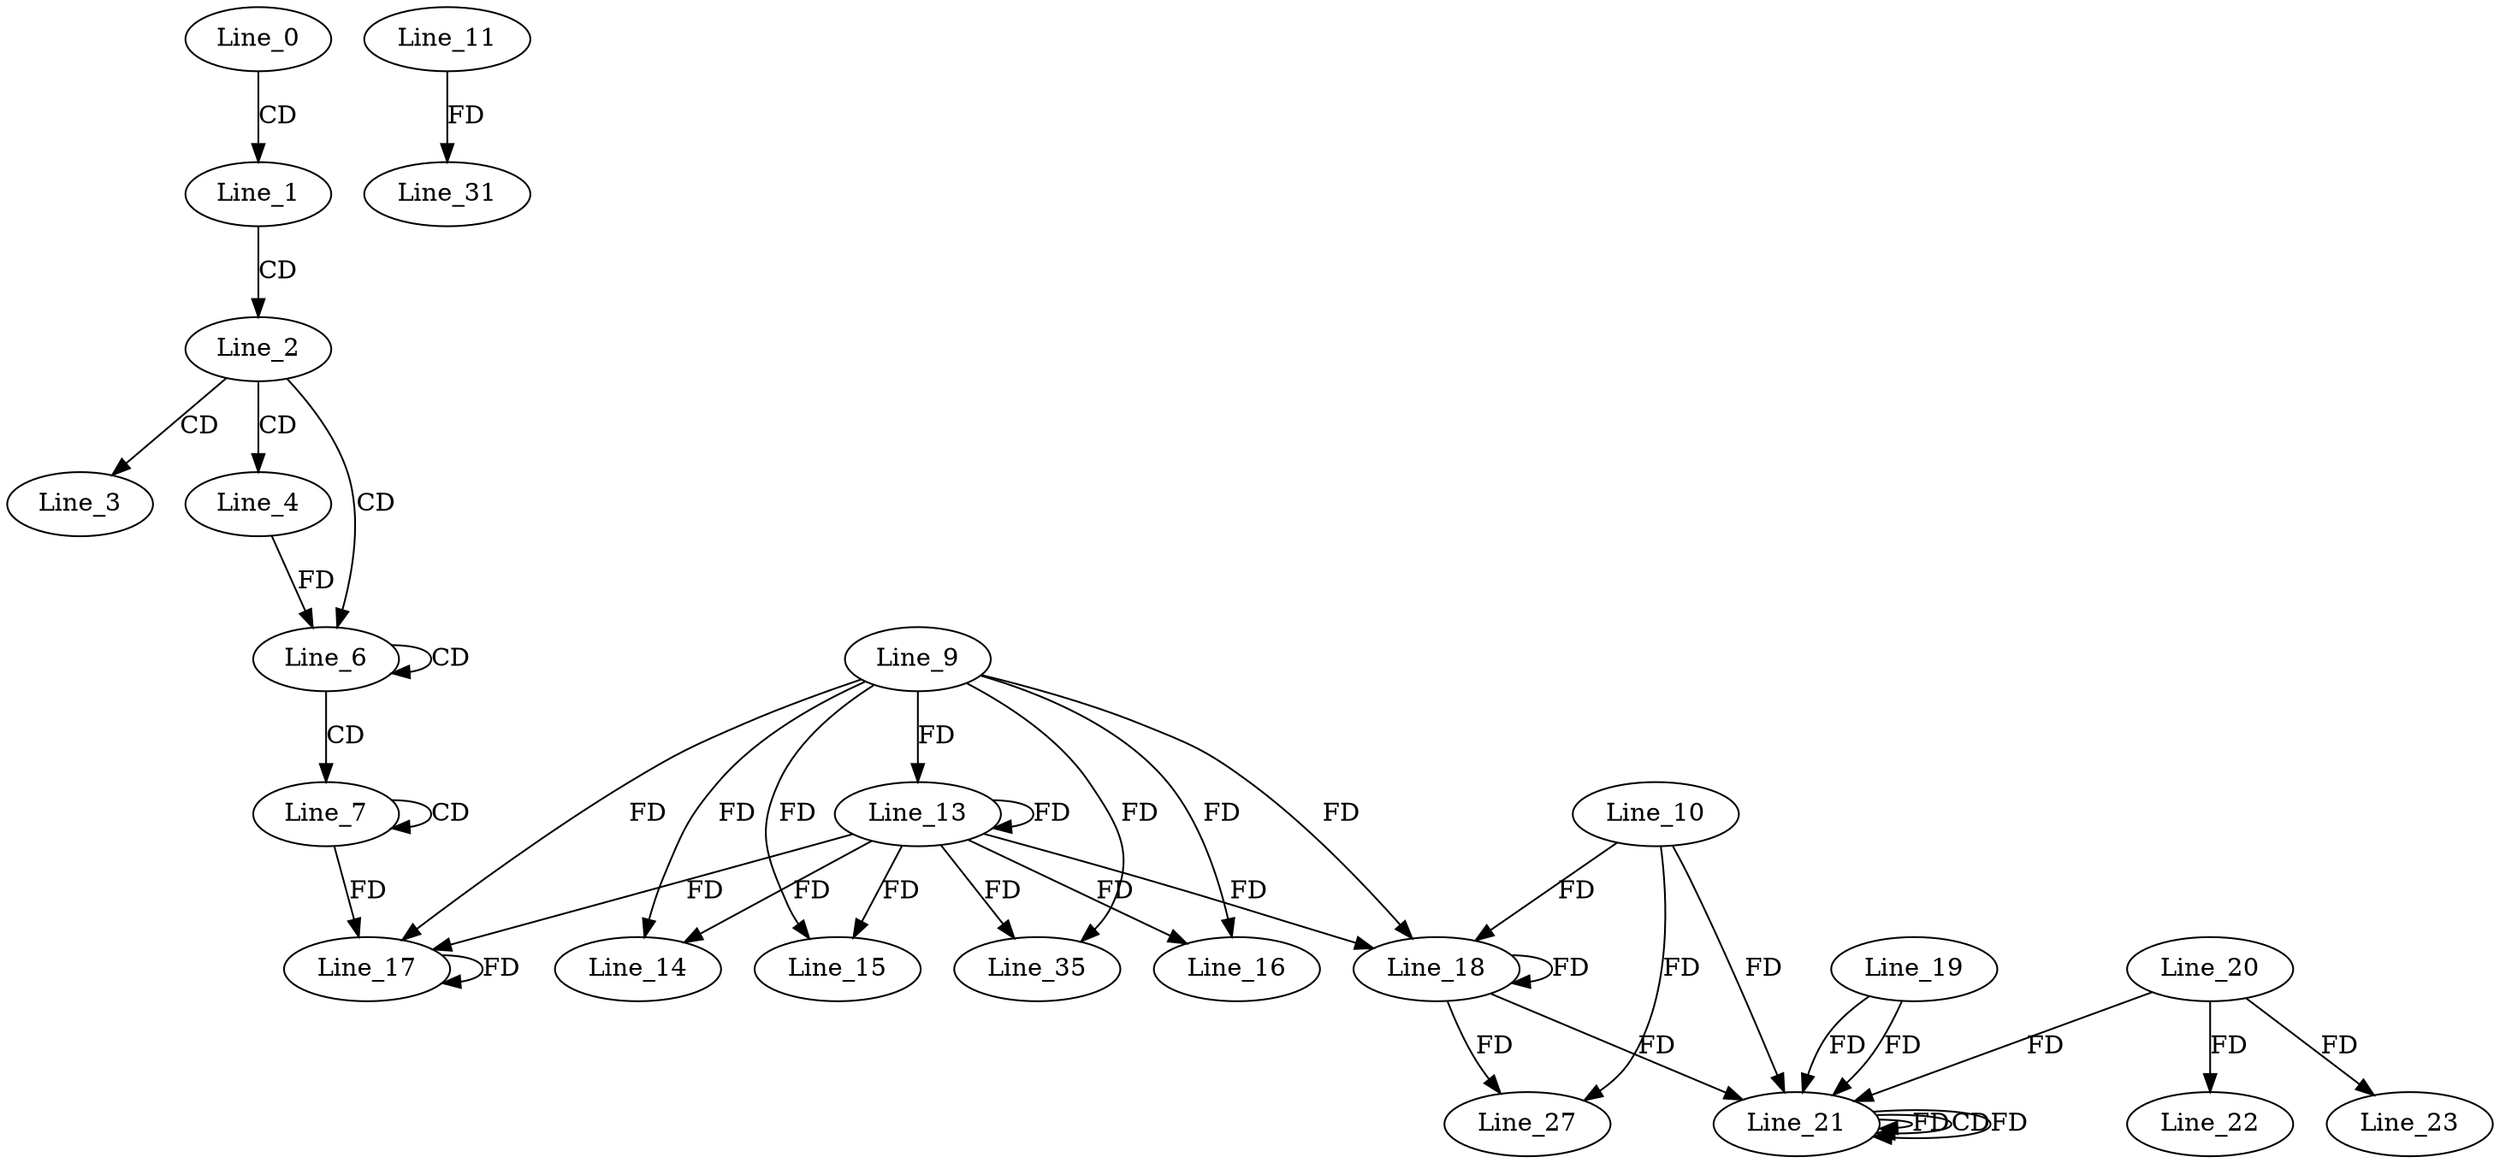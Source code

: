 digraph G {
  Line_0;
  Line_1;
  Line_2;
  Line_3;
  Line_4;
  Line_6;
  Line_7;
  Line_7;
  Line_9;
  Line_13;
  Line_14;
  Line_15;
  Line_16;
  Line_17;
  Line_17;
  Line_10;
  Line_18;
  Line_18;
  Line_21;
  Line_19;
  Line_21;
  Line_21;
  Line_21;
  Line_20;
  Line_22;
  Line_23;
  Line_27;
  Line_11;
  Line_31;
  Line_35;
  Line_0 -> Line_1 [ label="CD" ];
  Line_1 -> Line_2 [ label="CD" ];
  Line_2 -> Line_3 [ label="CD" ];
  Line_2 -> Line_4 [ label="CD" ];
  Line_2 -> Line_6 [ label="CD" ];
  Line_6 -> Line_6 [ label="CD" ];
  Line_4 -> Line_6 [ label="FD" ];
  Line_6 -> Line_7 [ label="CD" ];
  Line_7 -> Line_7 [ label="CD" ];
  Line_9 -> Line_13 [ label="FD" ];
  Line_13 -> Line_13 [ label="FD" ];
  Line_9 -> Line_14 [ label="FD" ];
  Line_13 -> Line_14 [ label="FD" ];
  Line_9 -> Line_15 [ label="FD" ];
  Line_13 -> Line_15 [ label="FD" ];
  Line_9 -> Line_16 [ label="FD" ];
  Line_13 -> Line_16 [ label="FD" ];
  Line_7 -> Line_17 [ label="FD" ];
  Line_17 -> Line_17 [ label="FD" ];
  Line_9 -> Line_17 [ label="FD" ];
  Line_13 -> Line_17 [ label="FD" ];
  Line_10 -> Line_18 [ label="FD" ];
  Line_18 -> Line_18 [ label="FD" ];
  Line_9 -> Line_18 [ label="FD" ];
  Line_13 -> Line_18 [ label="FD" ];
  Line_21 -> Line_21 [ label="FD" ];
  Line_19 -> Line_21 [ label="FD" ];
  Line_10 -> Line_21 [ label="FD" ];
  Line_18 -> Line_21 [ label="FD" ];
  Line_21 -> Line_21 [ label="CD" ];
  Line_20 -> Line_21 [ label="FD" ];
  Line_21 -> Line_21 [ label="FD" ];
  Line_19 -> Line_21 [ label="FD" ];
  Line_20 -> Line_22 [ label="FD" ];
  Line_20 -> Line_23 [ label="FD" ];
  Line_10 -> Line_27 [ label="FD" ];
  Line_18 -> Line_27 [ label="FD" ];
  Line_11 -> Line_31 [ label="FD" ];
  Line_9 -> Line_35 [ label="FD" ];
  Line_13 -> Line_35 [ label="FD" ];
}
